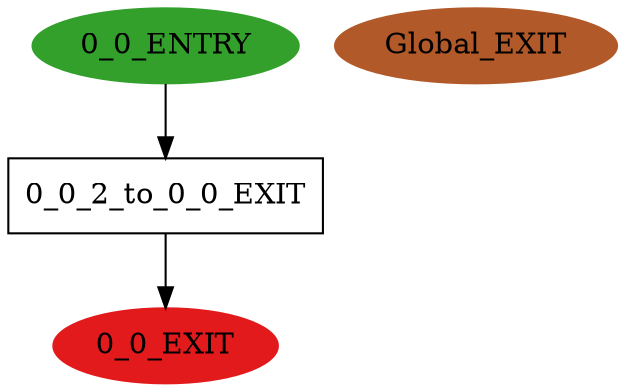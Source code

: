digraph model { 
compound=true; 
node  [style="filled", colorscheme="paired12"];  "0_0_EXIT" [shape=ellipse, color=6, style=filled];
  "Global_EXIT" [shape=ellipse, color=12, style=filled];
  "0_0_ENTRY" [shape=ellipse, color=4, style=filled];
  "0_0_2_to_0_0_EXIT" [shape=box, style=""];
  "0_0_2_to_0_0_EXIT" [label="0_0_2_to_0_0_EXIT\n"];
  "0_0_ENTRY" -> "0_0_2_to_0_0_EXIT" [label="", arrowhead="normal"];
  "0_0_2_to_0_0_EXIT" -> "0_0_EXIT" [label="", arrowhead="normal"];
}
